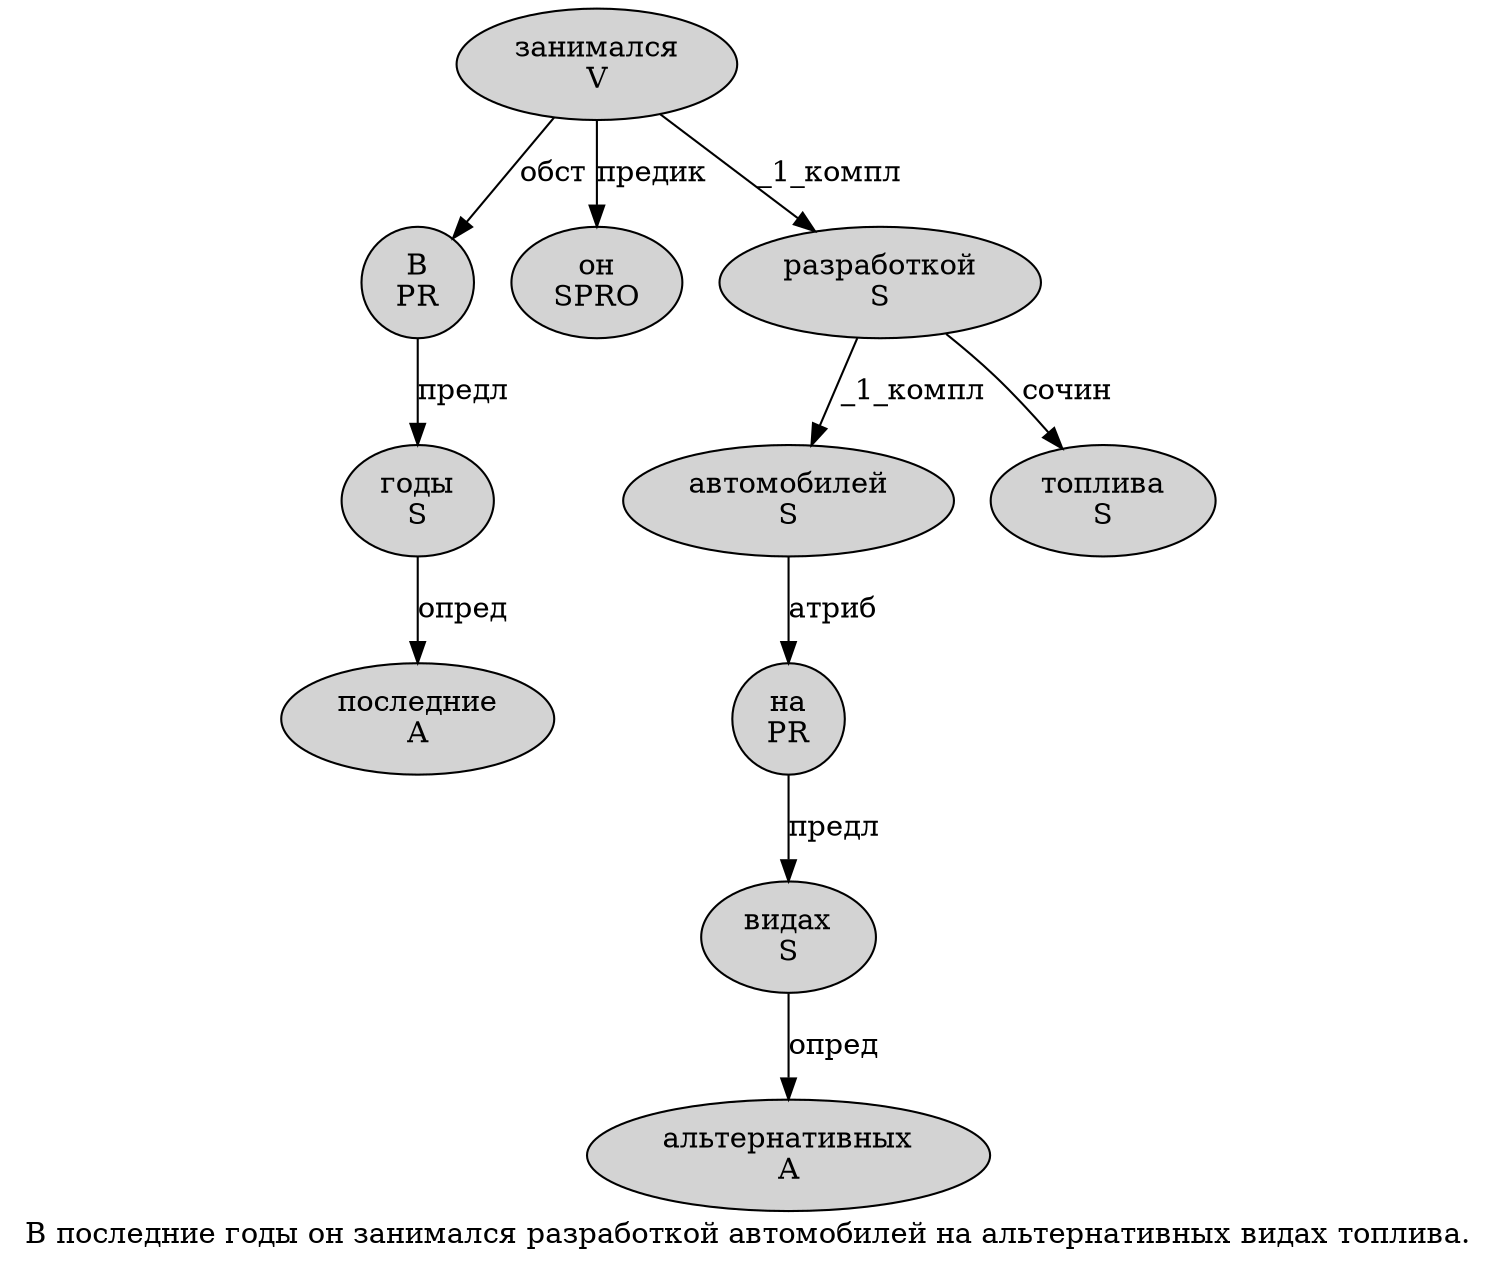 digraph SENTENCE_412 {
	graph [label="В последние годы он занимался разработкой автомобилей на альтернативных видах топлива."]
	node [style=filled]
		0 [label="В
PR" color="" fillcolor=lightgray penwidth=1 shape=ellipse]
		1 [label="последние
A" color="" fillcolor=lightgray penwidth=1 shape=ellipse]
		2 [label="годы
S" color="" fillcolor=lightgray penwidth=1 shape=ellipse]
		3 [label="он
SPRO" color="" fillcolor=lightgray penwidth=1 shape=ellipse]
		4 [label="занимался
V" color="" fillcolor=lightgray penwidth=1 shape=ellipse]
		5 [label="разработкой
S" color="" fillcolor=lightgray penwidth=1 shape=ellipse]
		6 [label="автомобилей
S" color="" fillcolor=lightgray penwidth=1 shape=ellipse]
		7 [label="на
PR" color="" fillcolor=lightgray penwidth=1 shape=ellipse]
		8 [label="альтернативных
A" color="" fillcolor=lightgray penwidth=1 shape=ellipse]
		9 [label="видах
S" color="" fillcolor=lightgray penwidth=1 shape=ellipse]
		10 [label="топлива
S" color="" fillcolor=lightgray penwidth=1 shape=ellipse]
			7 -> 9 [label="предл"]
			5 -> 6 [label="_1_компл"]
			5 -> 10 [label="сочин"]
			2 -> 1 [label="опред"]
			4 -> 0 [label="обст"]
			4 -> 3 [label="предик"]
			4 -> 5 [label="_1_компл"]
			0 -> 2 [label="предл"]
			6 -> 7 [label="атриб"]
			9 -> 8 [label="опред"]
}